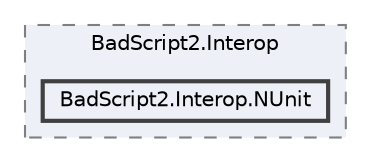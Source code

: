digraph "src/BadScript2.Interop/BadScript2.Interop.NUnit"
{
 // LATEX_PDF_SIZE
  bgcolor="transparent";
  edge [fontname=Helvetica,fontsize=10,labelfontname=Helvetica,labelfontsize=10];
  node [fontname=Helvetica,fontsize=10,shape=box,height=0.2,width=0.4];
  compound=true
  subgraph clusterdir_743d4fc473248ca03e83ba8b0a438d7a {
    graph [ bgcolor="#edf0f7", pencolor="grey50", label="BadScript2.Interop", fontname=Helvetica,fontsize=10 style="filled,dashed", URL="dir_743d4fc473248ca03e83ba8b0a438d7a.html",tooltip=""]
  dir_3b671f7b4efeee1fc6fd931313875674 [label="BadScript2.Interop.NUnit", fillcolor="#edf0f7", color="grey25", style="filled,bold", URL="dir_3b671f7b4efeee1fc6fd931313875674.html",tooltip=""];
  }
}
